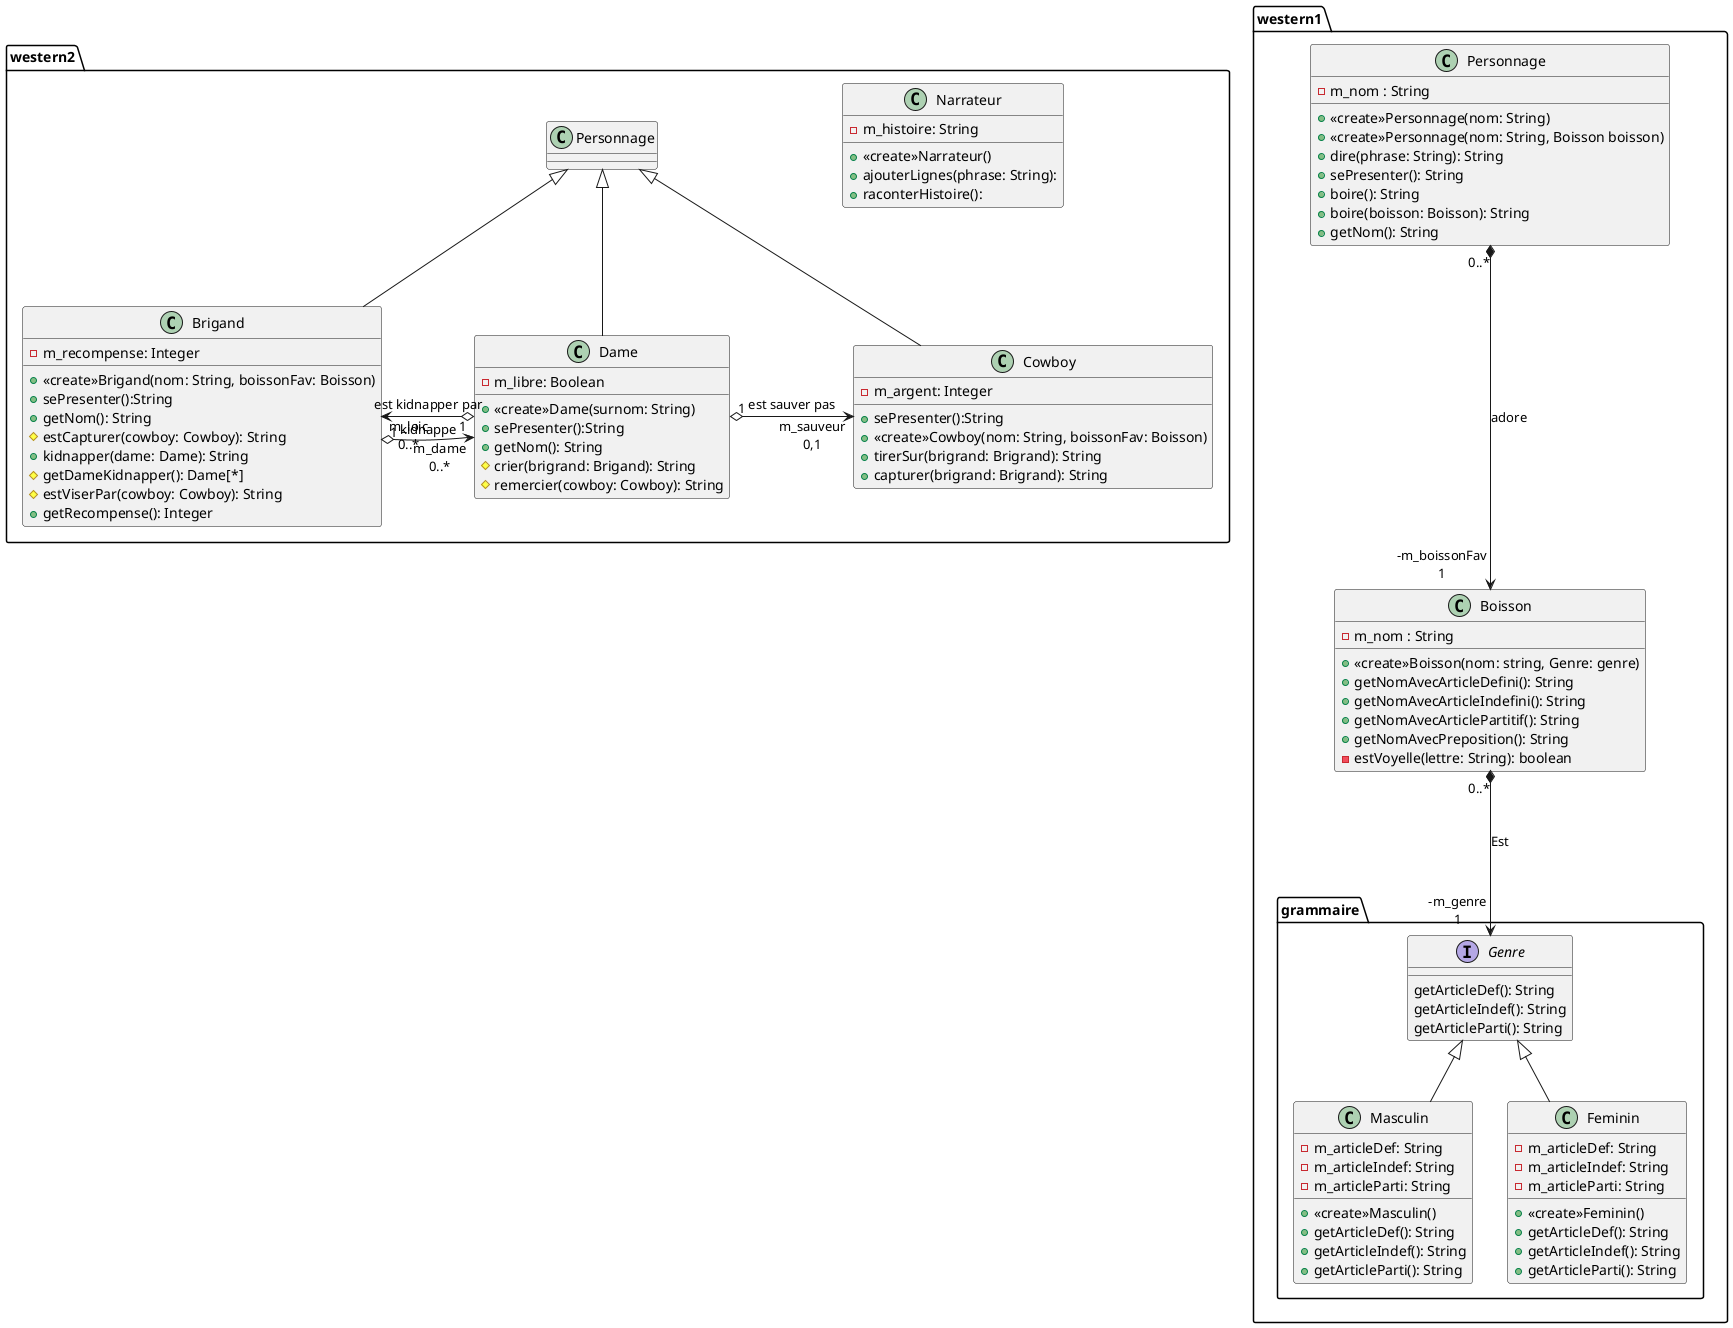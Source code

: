@startuml

package western1{
    class Personnage{
        -m_nom : String
        +«create»Personnage(nom: String)
        +«create»Personnage(nom: String, Boisson boisson)
        +dire(phrase: String): String
        +sePresenter(): String
        +boire(): String
        +boire(boisson: Boisson): String
        +getNom(): String
    }

    class Boisson{
        -m_nom : String
        +«create»Boisson(nom: string, Genre: genre)
        +getNomAvecArticleDefini(): String
        +getNomAvecArticleIndefini(): String
        +getNomAvecArticlePartitif(): String
        +getNomAvecPreposition(): String
        -estVoyelle(lettre: String): boolean
        }

    package grammaire {
        class Masculin extends Genre{
            -m_articleDef: String
            -m_articleIndef: String
            -m_articleParti: String
            +«create»Masculin()
            +getArticleDef(): String
            +getArticleIndef(): String
            +getArticleParti(): String
        }
        class Feminin extends Genre{
            -m_articleDef: String
            -m_articleIndef: String
            -m_articleParti: String
            +«create»Feminin()
            +getArticleDef(): String
            +getArticleIndef(): String
            +getArticleParti(): String
        }

        interface Genre{
            getArticleDef(): String
            getArticleIndef(): String
            getArticleParti(): String
        }
    }
    Boisson "0..*" *---> "-m_genre\n1" Genre : Est 

    Personnage "0..*" *---> "-m_boissonFav\n1" Boisson : adore
}

package western2{
    class Narrateur{
        -m_histoire: String
        +«create»Narrateur()
        +ajouterLignes(phrase: String):
        +raconterHistoire():
    }
    
    class Dame extends Personnage{
        -m_libre: Boolean
        +«create»Dame(surnom: String)
        +sePresenter():String
        +getNom(): String
        #crier(brigrand: Brigand): String
        #remercier(cowboy: Cowboy): String
    }

    class Brigand extends Personnage{
        -m_recompense: Integer
        +«create»Brigand(nom: String, boissonFav: Boisson)
        +sePresenter():String
        +getNom(): String
        #estCapturer(cowboy: Cowboy): String
        +kidnapper(dame: Dame): String
        #getDameKidnapper(): Dame[*]
        #estViserPar(cowboy: Cowboy): String
        +getRecompense(): Integer
    }

    class Cowboy extends Personnage{
        -m_argent: Integer
        +sePresenter():String
        +«create»Cowboy(nom: String, boissonFav: Boisson)
        +tirerSur(brigrand: Brigrand): String
        +capturer(brigrand: Brigrand): String
    }

    Brigand "1" o-> "m_dame\n0..*"Dame : kidnappe
    Dame "1" o-> "m_loic\n0..*"Brigand : est kidnapper par
    Dame "1" o-> "m_sauveur\n0,1"Cowboy : est sauver pas

}
@enduml